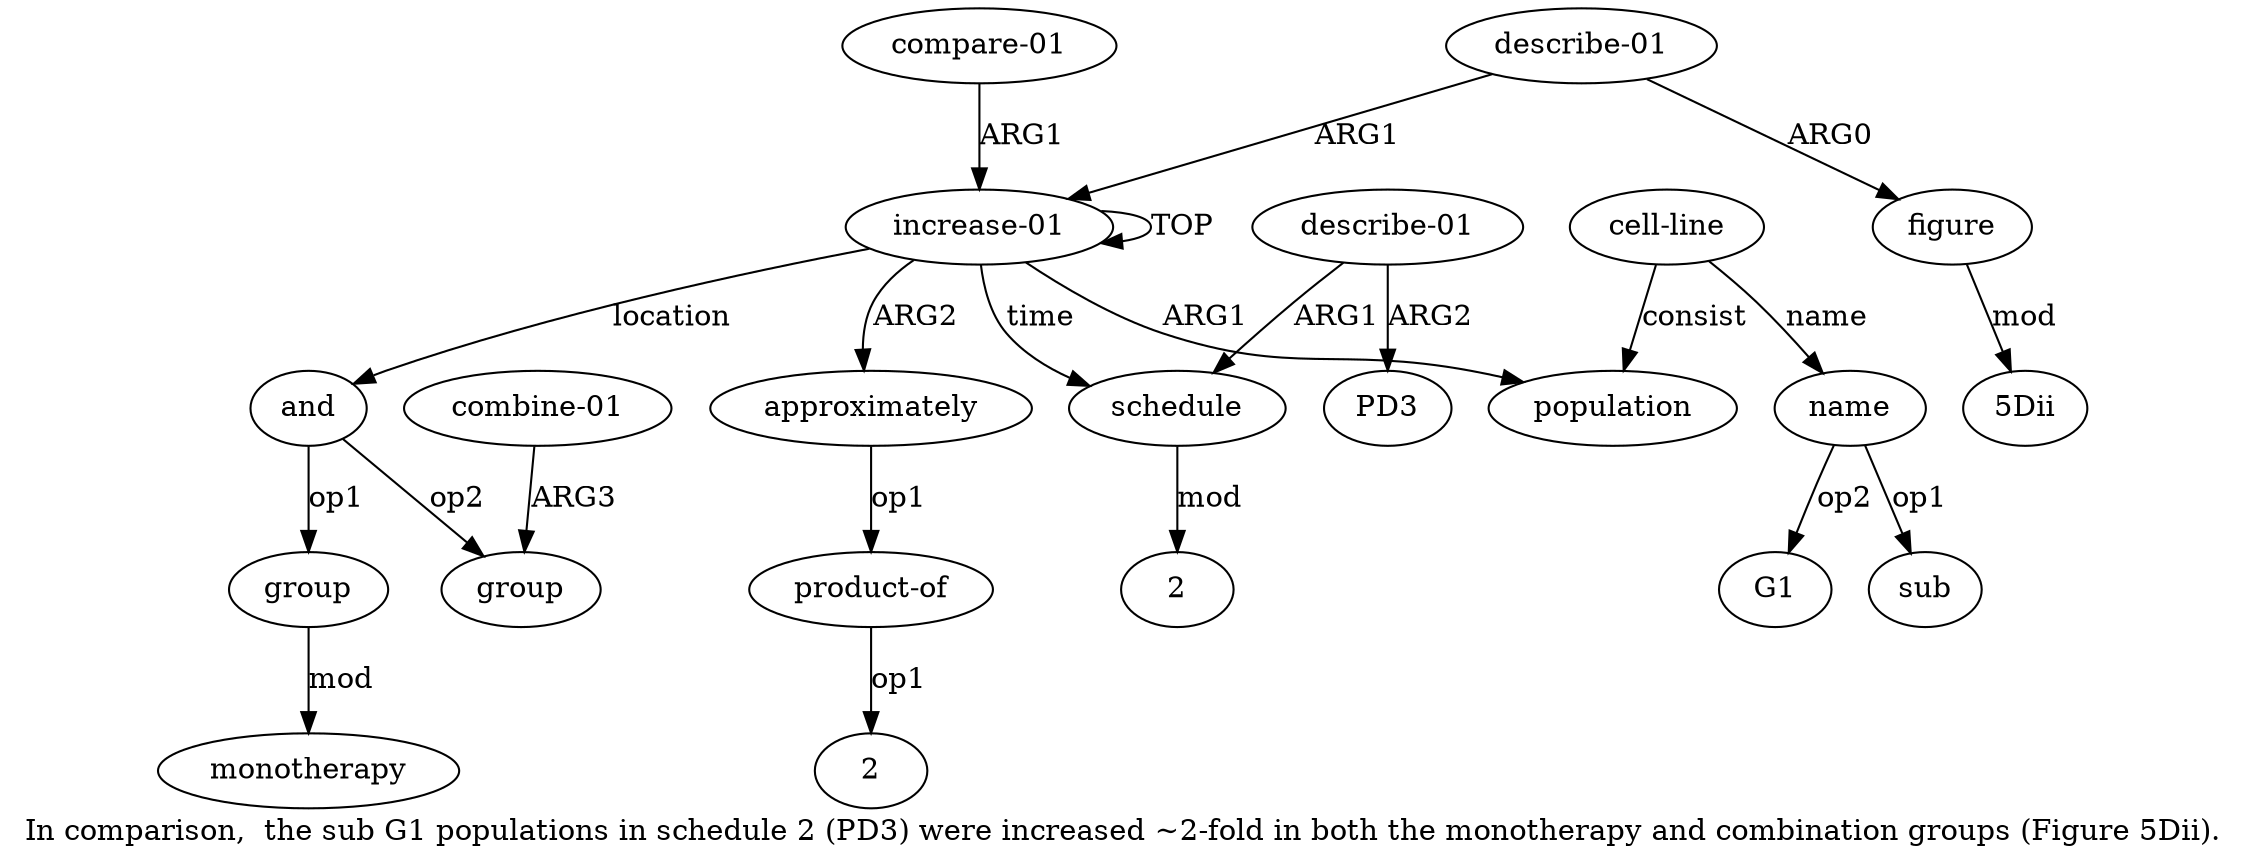 digraph  {
	graph [label="In comparison,  the sub G1 populations in schedule 2 (PD3) were increased ∼2-fold in both the monotherapy and combination groups (\
Figure 5Dii)."];
	node [label="\N"];
	"a6 2"	 [color=black,
		gold_ind=-1,
		gold_label=2,
		label=2,
		test_ind=-1,
		test_label=2];
	a15	 [color=black,
		gold_ind=15,
		gold_label=group,
		label=group,
		test_ind=15,
		test_label=group];
	a14	 [color=black,
		gold_ind=14,
		gold_label=monotherapy,
		label=monotherapy,
		test_ind=14,
		test_label=monotherapy];
	a16	 [color=black,
		gold_ind=16,
		gold_label="combine-01",
		label="combine-01",
		test_ind=16,
		test_label="combine-01"];
	a16 -> a15 [key=0,
	color=black,
	gold_label=ARG3,
	label=ARG3,
	test_label=ARG3];
a11 [color=black,
	gold_ind=11,
	gold_label="compare-01",
	label="compare-01",
	test_ind=11,
	test_label="compare-01"];
a0 [color=black,
	gold_ind=0,
	gold_label="increase-01",
	label="increase-01",
	test_ind=0,
	test_label="increase-01"];
a11 -> a0 [key=0,
color=black,
gold_label=ARG1,
label=ARG1,
test_label=ARG1];
a10 [color=black,
gold_ind=10,
gold_label=figure,
label=figure,
test_ind=10,
test_label=figure];
"a10 5Dii" [color=black,
gold_ind=-1,
gold_label="5Dii",
label="5Dii",
test_ind=-1,
test_label="5Dii"];
a10 -> "a10 5Dii" [key=0,
color=black,
gold_label=mod,
label=mod,
test_label=mod];
a13 [color=black,
gold_ind=13,
gold_label=group,
label=group,
test_ind=13,
test_label=group];
a13 -> a14 [key=0,
color=black,
gold_label=mod,
label=mod,
test_label=mod];
a12 [color=black,
gold_ind=12,
gold_label=and,
label=and,
test_ind=12,
test_label=and];
a12 -> a15 [key=0,
color=black,
gold_label=op2,
label=op2,
test_label=op2];
a12 -> a13 [key=0,
color=black,
gold_label=op1,
label=op1,
test_label=op1];
"a3 sub" [color=black,
gold_ind=-1,
gold_label=sub,
label=sub,
test_ind=-1,
test_label=sub];
"a3 G1" [color=black,
gold_ind=-1,
gold_label=G1,
label=G1,
test_ind=-1,
test_label=G1];
a3 [color=black,
gold_ind=3,
gold_label=name,
label=name,
test_ind=3,
test_label=name];
a3 -> "a3 sub" [key=0,
color=black,
gold_label=op1,
label=op1,
test_label=op1];
a3 -> "a3 G1" [key=0,
color=black,
gold_label=op2,
label=op2,
test_label=op2];
a2 [color=black,
gold_ind=2,
gold_label="cell-line",
label="cell-line",
test_ind=2,
test_label="cell-line"];
a2 -> a3 [key=0,
color=black,
gold_label=name,
label=name,
test_label=name];
a1 [color=black,
gold_ind=1,
gold_label=population,
label=population,
test_ind=1,
test_label=population];
a2 -> a1 [key=0,
color=black,
gold_label=consist,
label=consist,
test_label=consist];
a5 [color=black,
gold_ind=5,
gold_label="product-of",
label="product-of",
test_ind=5,
test_label="product-of"];
"a5 2" [color=black,
gold_ind=-1,
gold_label=2,
label=2,
test_ind=-1,
test_label=2];
a5 -> "a5 2" [key=0,
color=black,
gold_label=op1,
label=op1,
test_label=op1];
a4 [color=black,
gold_ind=4,
gold_label=approximately,
label=approximately,
test_ind=4,
test_label=approximately];
a4 -> a5 [key=0,
color=black,
gold_label=op1,
label=op1,
test_label=op1];
a7 [color=black,
gold_ind=7,
gold_label="describe-01",
label="describe-01",
test_ind=7,
test_label="describe-01"];
a6 [color=black,
gold_ind=6,
gold_label=schedule,
label=schedule,
test_ind=6,
test_label=schedule];
a7 -> a6 [key=0,
color=black,
gold_label=ARG1,
label=ARG1,
test_label=ARG1];
a8 [color=black,
gold_ind=8,
gold_label=PD3,
label=PD3,
test_ind=8,
test_label=PD3];
a7 -> a8 [key=0,
color=black,
gold_label=ARG2,
label=ARG2,
test_label=ARG2];
a6 -> "a6 2" [key=0,
color=black,
gold_label=mod,
label=mod,
test_label=mod];
a9 [color=black,
gold_ind=9,
gold_label="describe-01",
label="describe-01",
test_ind=9,
test_label="describe-01"];
a9 -> a10 [key=0,
color=black,
gold_label=ARG0,
label=ARG0,
test_label=ARG0];
a9 -> a0 [key=0,
color=black,
gold_label=ARG1,
label=ARG1,
test_label=ARG1];
a0 -> a12 [key=0,
color=black,
gold_label=location,
label=location,
test_label=location];
a0 -> a4 [key=0,
color=black,
gold_label=ARG2,
label=ARG2,
test_label=ARG2];
a0 -> a6 [key=0,
color=black,
gold_label=time,
label=time,
test_label=time];
a0 -> a1 [key=0,
color=black,
gold_label=ARG1,
label=ARG1,
test_label=ARG1];
a0 -> a0 [key=0,
color=black,
gold_label=TOP,
label=TOP,
test_label=TOP];
}
